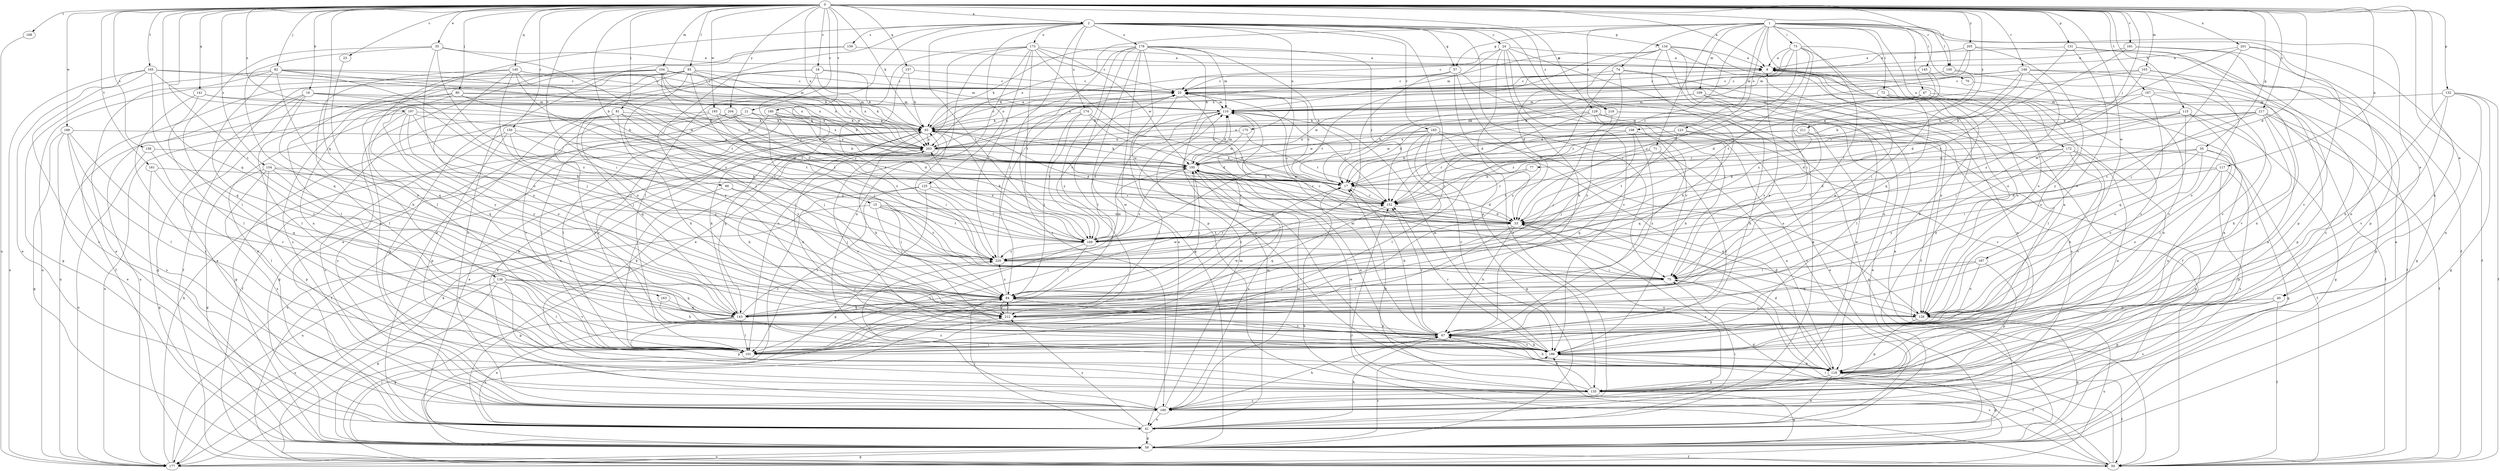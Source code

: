 strict digraph  {
0;
1;
2;
8;
15;
16;
17;
18;
21;
23;
24;
25;
33;
35;
40;
41;
47;
50;
55;
57;
58;
66;
67;
70;
71;
72;
73;
74;
75;
77;
80;
81;
82;
84;
93;
95;
100;
101;
103;
104;
108;
109;
110;
115;
117;
118;
123;
125;
126;
129;
131;
132;
134;
135;
137;
138;
140;
141;
143;
145;
148;
150;
152;
154;
158;
159;
160;
161;
163;
165;
167;
168;
169;
172;
173;
174;
175;
176;
177;
180;
181;
183;
186;
187;
189;
193;
195;
197;
201;
203;
204;
205;
211;
212;
217;
218;
220;
0 -> 2  [label=a];
0 -> 8  [label=a];
0 -> 15  [label=b];
0 -> 16  [label=b];
0 -> 18  [label=c];
0 -> 21  [label=c];
0 -> 23  [label=c];
0 -> 33  [label=d];
0 -> 35  [label=e];
0 -> 40  [label=e];
0 -> 55  [label=g];
0 -> 66  [label=h];
0 -> 77  [label=j];
0 -> 80  [label=j];
0 -> 81  [label=j];
0 -> 82  [label=j];
0 -> 93  [label=k];
0 -> 95  [label=l];
0 -> 100  [label=l];
0 -> 103  [label=m];
0 -> 104  [label=m];
0 -> 115  [label=n];
0 -> 117  [label=n];
0 -> 118  [label=n];
0 -> 129  [label=p];
0 -> 131  [label=p];
0 -> 132  [label=p];
0 -> 137  [label=q];
0 -> 138  [label=q];
0 -> 140  [label=q];
0 -> 141  [label=q];
0 -> 143  [label=q];
0 -> 145  [label=r];
0 -> 148  [label=r];
0 -> 150  [label=r];
0 -> 154  [label=s];
0 -> 158  [label=s];
0 -> 161  [label=t];
0 -> 163  [label=t];
0 -> 165  [label=t];
0 -> 167  [label=t];
0 -> 168  [label=t];
0 -> 180  [label=v];
0 -> 181  [label=v];
0 -> 187  [label=w];
0 -> 189  [label=w];
0 -> 193  [label=w];
0 -> 197  [label=x];
0 -> 201  [label=x];
0 -> 203  [label=x];
0 -> 204  [label=y];
0 -> 205  [label=y];
0 -> 211  [label=y];
0 -> 217  [label=z];
1 -> 40  [label=e];
1 -> 41  [label=e];
1 -> 47  [label=f];
1 -> 50  [label=f];
1 -> 57  [label=g];
1 -> 70  [label=i];
1 -> 71  [label=i];
1 -> 72  [label=i];
1 -> 73  [label=i];
1 -> 74  [label=i];
1 -> 75  [label=i];
1 -> 100  [label=l];
1 -> 108  [label=m];
1 -> 109  [label=m];
1 -> 123  [label=o];
1 -> 152  [label=r];
1 -> 172  [label=u];
1 -> 203  [label=x];
1 -> 218  [label=z];
2 -> 24  [label=c];
2 -> 41  [label=e];
2 -> 57  [label=g];
2 -> 75  [label=i];
2 -> 84  [label=j];
2 -> 101  [label=l];
2 -> 125  [label=o];
2 -> 134  [label=p];
2 -> 135  [label=p];
2 -> 159  [label=s];
2 -> 160  [label=s];
2 -> 169  [label=t];
2 -> 173  [label=u];
2 -> 174  [label=u];
2 -> 175  [label=u];
2 -> 176  [label=u];
2 -> 183  [label=v];
2 -> 186  [label=v];
2 -> 218  [label=z];
8 -> 25  [label=c];
8 -> 126  [label=o];
8 -> 186  [label=v];
15 -> 33  [label=d];
15 -> 75  [label=i];
15 -> 84  [label=j];
15 -> 169  [label=t];
15 -> 177  [label=u];
15 -> 220  [label=z];
16 -> 41  [label=e];
16 -> 58  [label=g];
16 -> 84  [label=j];
16 -> 101  [label=l];
16 -> 110  [label=m];
16 -> 177  [label=u];
16 -> 203  [label=x];
17 -> 25  [label=c];
17 -> 33  [label=d];
17 -> 93  [label=k];
17 -> 152  [label=r];
17 -> 195  [label=w];
18 -> 25  [label=c];
18 -> 41  [label=e];
18 -> 93  [label=k];
18 -> 152  [label=r];
18 -> 203  [label=x];
18 -> 212  [label=y];
21 -> 58  [label=g];
21 -> 75  [label=i];
21 -> 93  [label=k];
21 -> 160  [label=s];
21 -> 203  [label=x];
23 -> 101  [label=l];
24 -> 8  [label=a];
24 -> 25  [label=c];
24 -> 41  [label=e];
24 -> 50  [label=f];
24 -> 67  [label=h];
24 -> 84  [label=j];
24 -> 160  [label=s];
24 -> 186  [label=v];
25 -> 110  [label=m];
25 -> 118  [label=n];
25 -> 126  [label=o];
25 -> 203  [label=x];
33 -> 25  [label=c];
33 -> 67  [label=h];
33 -> 101  [label=l];
33 -> 160  [label=s];
33 -> 169  [label=t];
35 -> 8  [label=a];
35 -> 75  [label=i];
35 -> 101  [label=l];
35 -> 126  [label=o];
35 -> 143  [label=q];
35 -> 169  [label=t];
40 -> 50  [label=f];
40 -> 126  [label=o];
40 -> 135  [label=p];
40 -> 160  [label=s];
41 -> 58  [label=g];
41 -> 67  [label=h];
41 -> 75  [label=i];
41 -> 84  [label=j];
41 -> 110  [label=m];
41 -> 212  [label=y];
47 -> 50  [label=f];
47 -> 110  [label=m];
47 -> 126  [label=o];
47 -> 152  [label=r];
50 -> 17  [label=b];
50 -> 33  [label=d];
50 -> 75  [label=i];
50 -> 84  [label=j];
50 -> 93  [label=k];
50 -> 152  [label=r];
55 -> 33  [label=d];
55 -> 58  [label=g];
55 -> 75  [label=i];
55 -> 118  [label=n];
55 -> 126  [label=o];
55 -> 195  [label=w];
57 -> 25  [label=c];
57 -> 33  [label=d];
57 -> 75  [label=i];
57 -> 93  [label=k];
57 -> 212  [label=y];
58 -> 50  [label=f];
58 -> 177  [label=u];
58 -> 186  [label=v];
58 -> 212  [label=y];
66 -> 84  [label=j];
66 -> 101  [label=l];
66 -> 152  [label=r];
67 -> 8  [label=a];
67 -> 17  [label=b];
67 -> 93  [label=k];
67 -> 101  [label=l];
67 -> 110  [label=m];
67 -> 152  [label=r];
67 -> 186  [label=v];
67 -> 203  [label=x];
70 -> 186  [label=v];
71 -> 101  [label=l];
71 -> 118  [label=n];
71 -> 143  [label=q];
71 -> 169  [label=t];
71 -> 195  [label=w];
72 -> 67  [label=h];
72 -> 101  [label=l];
72 -> 110  [label=m];
72 -> 118  [label=n];
73 -> 8  [label=a];
73 -> 17  [label=b];
73 -> 33  [label=d];
73 -> 75  [label=i];
73 -> 126  [label=o];
73 -> 143  [label=q];
73 -> 169  [label=t];
73 -> 203  [label=x];
74 -> 25  [label=c];
74 -> 41  [label=e];
74 -> 126  [label=o];
74 -> 212  [label=y];
74 -> 220  [label=z];
75 -> 25  [label=c];
75 -> 84  [label=j];
77 -> 17  [label=b];
77 -> 152  [label=r];
80 -> 33  [label=d];
80 -> 93  [label=k];
80 -> 101  [label=l];
80 -> 110  [label=m];
80 -> 169  [label=t];
80 -> 177  [label=u];
80 -> 212  [label=y];
81 -> 50  [label=f];
81 -> 67  [label=h];
81 -> 84  [label=j];
81 -> 93  [label=k];
81 -> 143  [label=q];
81 -> 186  [label=v];
81 -> 212  [label=y];
82 -> 17  [label=b];
82 -> 25  [label=c];
82 -> 41  [label=e];
82 -> 58  [label=g];
82 -> 186  [label=v];
82 -> 203  [label=x];
82 -> 212  [label=y];
82 -> 220  [label=z];
84 -> 17  [label=b];
84 -> 110  [label=m];
84 -> 126  [label=o];
84 -> 143  [label=q];
84 -> 186  [label=v];
84 -> 212  [label=y];
84 -> 220  [label=z];
93 -> 8  [label=a];
93 -> 25  [label=c];
93 -> 33  [label=d];
93 -> 41  [label=e];
93 -> 50  [label=f];
93 -> 75  [label=i];
93 -> 143  [label=q];
93 -> 203  [label=x];
95 -> 25  [label=c];
95 -> 50  [label=f];
95 -> 84  [label=j];
95 -> 118  [label=n];
95 -> 126  [label=o];
95 -> 160  [label=s];
95 -> 195  [label=w];
95 -> 203  [label=x];
95 -> 220  [label=z];
100 -> 25  [label=c];
100 -> 75  [label=i];
100 -> 186  [label=v];
101 -> 84  [label=j];
101 -> 195  [label=w];
103 -> 25  [label=c];
103 -> 33  [label=d];
103 -> 58  [label=g];
103 -> 126  [label=o];
103 -> 195  [label=w];
104 -> 17  [label=b];
104 -> 25  [label=c];
104 -> 50  [label=f];
104 -> 93  [label=k];
104 -> 101  [label=l];
104 -> 110  [label=m];
104 -> 169  [label=t];
104 -> 177  [label=u];
108 -> 84  [label=j];
108 -> 143  [label=q];
108 -> 152  [label=r];
108 -> 203  [label=x];
108 -> 212  [label=y];
109 -> 17  [label=b];
109 -> 101  [label=l];
109 -> 110  [label=m];
109 -> 118  [label=n];
109 -> 160  [label=s];
109 -> 195  [label=w];
110 -> 93  [label=k];
110 -> 101  [label=l];
110 -> 152  [label=r];
110 -> 169  [label=t];
115 -> 58  [label=g];
115 -> 75  [label=i];
115 -> 93  [label=k];
115 -> 101  [label=l];
115 -> 126  [label=o];
115 -> 152  [label=r];
117 -> 17  [label=b];
117 -> 33  [label=d];
117 -> 126  [label=o];
117 -> 135  [label=p];
117 -> 160  [label=s];
118 -> 33  [label=d];
118 -> 41  [label=e];
118 -> 50  [label=f];
118 -> 58  [label=g];
118 -> 67  [label=h];
118 -> 75  [label=i];
118 -> 135  [label=p];
123 -> 58  [label=g];
123 -> 169  [label=t];
123 -> 186  [label=v];
123 -> 195  [label=w];
123 -> 203  [label=x];
125 -> 58  [label=g];
125 -> 101  [label=l];
125 -> 152  [label=r];
125 -> 169  [label=t];
125 -> 177  [label=u];
126 -> 33  [label=d];
126 -> 58  [label=g];
126 -> 84  [label=j];
126 -> 135  [label=p];
126 -> 177  [label=u];
129 -> 17  [label=b];
129 -> 41  [label=e];
129 -> 58  [label=g];
129 -> 67  [label=h];
129 -> 93  [label=k];
129 -> 160  [label=s];
129 -> 220  [label=z];
131 -> 8  [label=a];
131 -> 126  [label=o];
131 -> 135  [label=p];
131 -> 160  [label=s];
131 -> 169  [label=t];
132 -> 50  [label=f];
132 -> 58  [label=g];
132 -> 67  [label=h];
132 -> 110  [label=m];
132 -> 118  [label=n];
132 -> 186  [label=v];
134 -> 8  [label=a];
134 -> 33  [label=d];
134 -> 41  [label=e];
134 -> 50  [label=f];
134 -> 67  [label=h];
134 -> 110  [label=m];
134 -> 118  [label=n];
134 -> 126  [label=o];
134 -> 169  [label=t];
135 -> 8  [label=a];
135 -> 17  [label=b];
135 -> 58  [label=g];
135 -> 67  [label=h];
135 -> 93  [label=k];
135 -> 160  [label=s];
135 -> 195  [label=w];
137 -> 25  [label=c];
137 -> 93  [label=k];
137 -> 220  [label=z];
138 -> 58  [label=g];
138 -> 84  [label=j];
138 -> 101  [label=l];
138 -> 135  [label=p];
138 -> 143  [label=q];
138 -> 177  [label=u];
138 -> 186  [label=v];
140 -> 25  [label=c];
140 -> 67  [label=h];
140 -> 84  [label=j];
140 -> 110  [label=m];
140 -> 143  [label=q];
140 -> 203  [label=x];
140 -> 212  [label=y];
140 -> 220  [label=z];
141 -> 101  [label=l];
141 -> 110  [label=m];
141 -> 160  [label=s];
141 -> 195  [label=w];
143 -> 8  [label=a];
143 -> 41  [label=e];
143 -> 58  [label=g];
143 -> 93  [label=k];
143 -> 101  [label=l];
143 -> 110  [label=m];
143 -> 135  [label=p];
143 -> 195  [label=w];
143 -> 220  [label=z];
145 -> 25  [label=c];
145 -> 33  [label=d];
145 -> 220  [label=z];
148 -> 17  [label=b];
148 -> 25  [label=c];
148 -> 50  [label=f];
148 -> 93  [label=k];
148 -> 118  [label=n];
148 -> 152  [label=r];
148 -> 220  [label=z];
150 -> 126  [label=o];
150 -> 135  [label=p];
150 -> 160  [label=s];
150 -> 203  [label=x];
150 -> 220  [label=z];
152 -> 33  [label=d];
152 -> 143  [label=q];
154 -> 17  [label=b];
154 -> 58  [label=g];
154 -> 67  [label=h];
154 -> 135  [label=p];
154 -> 160  [label=s];
154 -> 220  [label=z];
158 -> 143  [label=q];
158 -> 177  [label=u];
158 -> 195  [label=w];
159 -> 8  [label=a];
159 -> 41  [label=e];
159 -> 160  [label=s];
160 -> 41  [label=e];
160 -> 67  [label=h];
160 -> 93  [label=k];
160 -> 110  [label=m];
160 -> 195  [label=w];
160 -> 220  [label=z];
161 -> 17  [label=b];
161 -> 58  [label=g];
161 -> 101  [label=l];
163 -> 67  [label=h];
163 -> 143  [label=q];
165 -> 17  [label=b];
165 -> 25  [label=c];
165 -> 41  [label=e];
165 -> 143  [label=q];
165 -> 160  [label=s];
165 -> 177  [label=u];
165 -> 203  [label=x];
167 -> 110  [label=m];
167 -> 135  [label=p];
167 -> 143  [label=q];
167 -> 152  [label=r];
167 -> 186  [label=v];
168 -> 177  [label=u];
169 -> 25  [label=c];
169 -> 84  [label=j];
169 -> 93  [label=k];
169 -> 101  [label=l];
169 -> 195  [label=w];
169 -> 203  [label=x];
169 -> 220  [label=z];
172 -> 67  [label=h];
172 -> 118  [label=n];
172 -> 169  [label=t];
172 -> 186  [label=v];
172 -> 195  [label=w];
172 -> 212  [label=y];
173 -> 8  [label=a];
173 -> 25  [label=c];
173 -> 33  [label=d];
173 -> 41  [label=e];
173 -> 101  [label=l];
173 -> 118  [label=n];
173 -> 169  [label=t];
173 -> 177  [label=u];
173 -> 195  [label=w];
173 -> 220  [label=z];
174 -> 33  [label=d];
174 -> 84  [label=j];
174 -> 93  [label=k];
174 -> 152  [label=r];
174 -> 169  [label=t];
175 -> 152  [label=r];
175 -> 195  [label=w];
175 -> 203  [label=x];
176 -> 8  [label=a];
176 -> 17  [label=b];
176 -> 41  [label=e];
176 -> 58  [label=g];
176 -> 93  [label=k];
176 -> 101  [label=l];
176 -> 110  [label=m];
176 -> 118  [label=n];
176 -> 135  [label=p];
176 -> 152  [label=r];
176 -> 160  [label=s];
176 -> 212  [label=y];
177 -> 58  [label=g];
177 -> 93  [label=k];
177 -> 186  [label=v];
177 -> 203  [label=x];
180 -> 93  [label=k];
180 -> 101  [label=l];
180 -> 152  [label=r];
180 -> 186  [label=v];
180 -> 195  [label=w];
181 -> 8  [label=a];
181 -> 17  [label=b];
181 -> 118  [label=n];
181 -> 135  [label=p];
183 -> 58  [label=g];
183 -> 101  [label=l];
183 -> 118  [label=n];
183 -> 126  [label=o];
183 -> 186  [label=v];
183 -> 195  [label=w];
183 -> 203  [label=x];
186 -> 50  [label=f];
186 -> 67  [label=h];
186 -> 110  [label=m];
186 -> 118  [label=n];
186 -> 152  [label=r];
187 -> 75  [label=i];
187 -> 126  [label=o];
187 -> 135  [label=p];
187 -> 143  [label=q];
189 -> 41  [label=e];
189 -> 58  [label=g];
189 -> 101  [label=l];
189 -> 160  [label=s];
189 -> 186  [label=v];
189 -> 203  [label=x];
193 -> 93  [label=k];
193 -> 135  [label=p];
193 -> 186  [label=v];
193 -> 195  [label=w];
193 -> 220  [label=z];
195 -> 17  [label=b];
195 -> 84  [label=j];
195 -> 93  [label=k];
195 -> 110  [label=m];
195 -> 118  [label=n];
195 -> 152  [label=r];
195 -> 160  [label=s];
195 -> 220  [label=z];
197 -> 84  [label=j];
197 -> 93  [label=k];
197 -> 126  [label=o];
197 -> 143  [label=q];
197 -> 169  [label=t];
197 -> 177  [label=u];
197 -> 212  [label=y];
201 -> 8  [label=a];
201 -> 17  [label=b];
201 -> 50  [label=f];
201 -> 84  [label=j];
201 -> 186  [label=v];
203 -> 8  [label=a];
203 -> 67  [label=h];
203 -> 186  [label=v];
203 -> 195  [label=w];
204 -> 17  [label=b];
204 -> 33  [label=d];
204 -> 58  [label=g];
204 -> 93  [label=k];
204 -> 101  [label=l];
205 -> 8  [label=a];
205 -> 17  [label=b];
205 -> 41  [label=e];
205 -> 110  [label=m];
205 -> 212  [label=y];
211 -> 17  [label=b];
211 -> 50  [label=f];
211 -> 203  [label=x];
211 -> 220  [label=z];
212 -> 8  [label=a];
212 -> 67  [label=h];
212 -> 84  [label=j];
217 -> 33  [label=d];
217 -> 50  [label=f];
217 -> 67  [label=h];
217 -> 93  [label=k];
217 -> 118  [label=n];
217 -> 135  [label=p];
217 -> 169  [label=t];
217 -> 203  [label=x];
218 -> 41  [label=e];
218 -> 67  [label=h];
218 -> 84  [label=j];
218 -> 93  [label=k];
220 -> 25  [label=c];
220 -> 75  [label=i];
220 -> 152  [label=r];
}
